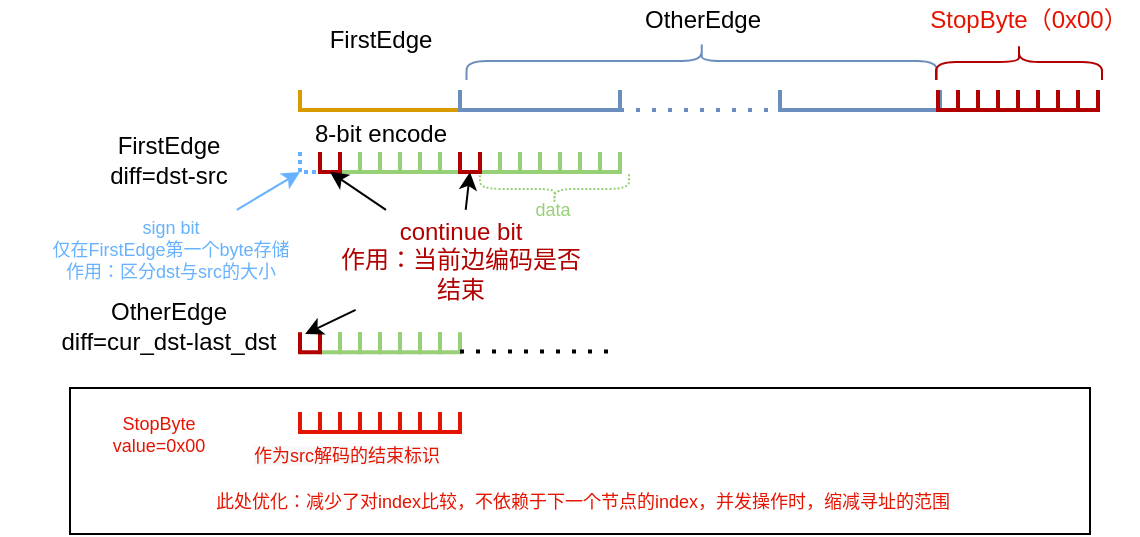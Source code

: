 <mxfile version="17.4.3" type="github">
  <diagram id="HOSfMhz9Iyudh1tDM0qU" name="Page-1">
    <mxGraphModel dx="712" dy="398" grid="1" gridSize="10" guides="1" tooltips="1" connect="1" arrows="1" fold="1" page="1" pageScale="1" pageWidth="827" pageHeight="1169" math="0" shadow="0">
      <root>
        <mxCell id="0" />
        <mxCell id="1" parent="0" />
        <mxCell id="g54L0pqRCQCfRFXYQp3v-1" value="" style="strokeWidth=2;html=1;shape=mxgraph.flowchart.annotation_1;align=left;pointerEvents=1;rotation=-90;fillColor=#ffe6cc;strokeColor=#d79b00;" vertex="1" parent="1">
          <mxGeometry x="196" y="304" width="10" height="80" as="geometry" />
        </mxCell>
        <mxCell id="g54L0pqRCQCfRFXYQp3v-5" value="&lt;span style=&quot;text-align: left ; background-color: rgb(255 , 255 , 255)&quot;&gt;FirstEdge&lt;/span&gt;" style="text;html=1;align=center;verticalAlign=middle;resizable=0;points=[];autosize=1;strokeColor=none;fillColor=none;" vertex="1" parent="1">
          <mxGeometry x="166" y="304" width="70" height="20" as="geometry" />
        </mxCell>
        <mxCell id="g54L0pqRCQCfRFXYQp3v-6" value="" style="strokeWidth=2;html=1;shape=mxgraph.flowchart.annotation_1;align=left;pointerEvents=1;rotation=-90;fillColor=#dae8fc;strokeColor=#6c8ebf;" vertex="1" parent="1">
          <mxGeometry x="276" y="304" width="10" height="80" as="geometry" />
        </mxCell>
        <mxCell id="g54L0pqRCQCfRFXYQp3v-7" value="" style="strokeWidth=2;html=1;shape=mxgraph.flowchart.annotation_1;align=left;pointerEvents=1;rotation=-90;fillColor=#dae8fc;strokeColor=#6c8ebf;" vertex="1" parent="1">
          <mxGeometry x="436" y="304" width="10" height="80" as="geometry" />
        </mxCell>
        <mxCell id="g54L0pqRCQCfRFXYQp3v-9" value="" style="endArrow=none;dashed=1;html=1;dashPattern=1 3;strokeWidth=2;rounded=0;exitX=0;exitY=1;exitDx=0;exitDy=0;exitPerimeter=0;entryX=0;entryY=0;entryDx=0;entryDy=0;entryPerimeter=0;fillColor=#dae8fc;strokeColor=#6c8ebf;" edge="1" parent="1" source="g54L0pqRCQCfRFXYQp3v-6" target="g54L0pqRCQCfRFXYQp3v-7">
          <mxGeometry width="50" height="50" relative="1" as="geometry">
            <mxPoint x="316" y="394" as="sourcePoint" />
            <mxPoint x="366" y="344" as="targetPoint" />
          </mxGeometry>
        </mxCell>
        <mxCell id="g54L0pqRCQCfRFXYQp3v-10" value="" style="shape=curlyBracket;whiteSpace=wrap;html=1;rounded=1;flipH=1;rotation=-90;fillColor=#dae8fc;strokeColor=#6c8ebf;" vertex="1" parent="1">
          <mxGeometry x="352.38" y="206.88" width="19" height="235.25" as="geometry" />
        </mxCell>
        <mxCell id="g54L0pqRCQCfRFXYQp3v-11" value="&lt;span style=&quot;text-align: left ; background-color: rgb(255 , 255 , 255)&quot;&gt;OtherEdge&lt;/span&gt;" style="text;html=1;align=center;verticalAlign=middle;resizable=0;points=[];autosize=1;strokeColor=none;fillColor=none;" vertex="1" parent="1">
          <mxGeometry x="326.88" y="294" width="70" height="20" as="geometry" />
        </mxCell>
        <mxCell id="g54L0pqRCQCfRFXYQp3v-13" value="" style="strokeWidth=2;html=1;shape=mxgraph.flowchart.annotation_1;align=left;pointerEvents=1;rotation=-90;fillColor=#fff2cc;strokeColor=#66B2FF;dashed=1;dashPattern=1 1;" vertex="1" parent="1">
          <mxGeometry x="161" y="370" width="10" height="10" as="geometry" />
        </mxCell>
        <mxCell id="g54L0pqRCQCfRFXYQp3v-18" value="" style="strokeWidth=2;html=1;shape=mxgraph.flowchart.annotation_1;align=left;pointerEvents=1;rotation=-90;fillColor=#e3c800;fontColor=#000000;strokeColor=#97D077;" vertex="1" parent="1">
          <mxGeometry x="181" y="370" width="10" height="10" as="geometry" />
        </mxCell>
        <mxCell id="g54L0pqRCQCfRFXYQp3v-19" value="" style="strokeWidth=2;html=1;shape=mxgraph.flowchart.annotation_1;align=left;pointerEvents=1;rotation=-90;fillColor=#e3c800;fontColor=#000000;strokeColor=#97D077;" vertex="1" parent="1">
          <mxGeometry x="191" y="370" width="10" height="10" as="geometry" />
        </mxCell>
        <mxCell id="g54L0pqRCQCfRFXYQp3v-20" value="" style="strokeWidth=2;html=1;shape=mxgraph.flowchart.annotation_1;align=left;pointerEvents=1;rotation=-90;fillColor=#e3c800;fontColor=#000000;strokeColor=#97D077;" vertex="1" parent="1">
          <mxGeometry x="201" y="370" width="10" height="10" as="geometry" />
        </mxCell>
        <mxCell id="g54L0pqRCQCfRFXYQp3v-21" value="" style="strokeWidth=2;html=1;shape=mxgraph.flowchart.annotation_1;align=left;pointerEvents=1;rotation=-90;fillColor=#e3c800;fontColor=#000000;strokeColor=#97D077;" vertex="1" parent="1">
          <mxGeometry x="211" y="370" width="10" height="10" as="geometry" />
        </mxCell>
        <mxCell id="g54L0pqRCQCfRFXYQp3v-22" value="" style="strokeWidth=2;html=1;shape=mxgraph.flowchart.annotation_1;align=left;pointerEvents=1;rotation=-90;fillColor=#e3c800;fontColor=#000000;strokeColor=#97D077;" vertex="1" parent="1">
          <mxGeometry x="221" y="370" width="10" height="10" as="geometry" />
        </mxCell>
        <mxCell id="g54L0pqRCQCfRFXYQp3v-23" value="" style="strokeWidth=2;html=1;shape=mxgraph.flowchart.annotation_1;align=left;pointerEvents=1;rotation=-90;fillColor=#e3c800;fontColor=#000000;strokeColor=#97D077;" vertex="1" parent="1">
          <mxGeometry x="231" y="370" width="10" height="10" as="geometry" />
        </mxCell>
        <mxCell id="g54L0pqRCQCfRFXYQp3v-32" value="" style="strokeWidth=2;html=1;shape=mxgraph.flowchart.annotation_1;align=left;pointerEvents=1;rotation=-90;fillColor=#e51400;fontColor=#ffffff;strokeColor=#B20000;" vertex="1" parent="1">
          <mxGeometry x="480" y="339" width="10" height="10" as="geometry" />
        </mxCell>
        <mxCell id="g54L0pqRCQCfRFXYQp3v-33" value="" style="strokeWidth=2;html=1;shape=mxgraph.flowchart.annotation_1;align=left;pointerEvents=1;rotation=-90;fillColor=#e51400;fontColor=#ffffff;strokeColor=#B20000;" vertex="1" parent="1">
          <mxGeometry x="490" y="339" width="10" height="10" as="geometry" />
        </mxCell>
        <mxCell id="g54L0pqRCQCfRFXYQp3v-34" value="" style="strokeWidth=2;html=1;shape=mxgraph.flowchart.annotation_1;align=left;pointerEvents=1;rotation=-90;fillColor=#e51400;fontColor=#ffffff;strokeColor=#B20000;" vertex="1" parent="1">
          <mxGeometry x="500" y="339" width="10" height="10" as="geometry" />
        </mxCell>
        <mxCell id="g54L0pqRCQCfRFXYQp3v-35" value="" style="strokeWidth=2;html=1;shape=mxgraph.flowchart.annotation_1;align=left;pointerEvents=1;rotation=-90;fillColor=#E51400;fontColor=#ffffff;strokeColor=#B20000;" vertex="1" parent="1">
          <mxGeometry x="510" y="339" width="10" height="10" as="geometry" />
        </mxCell>
        <mxCell id="g54L0pqRCQCfRFXYQp3v-36" value="" style="strokeWidth=2;html=1;shape=mxgraph.flowchart.annotation_1;align=left;pointerEvents=1;rotation=-90;fillColor=#e51400;fontColor=#ffffff;strokeColor=#B20000;" vertex="1" parent="1">
          <mxGeometry x="520" y="339" width="10" height="10" as="geometry" />
        </mxCell>
        <mxCell id="g54L0pqRCQCfRFXYQp3v-37" value="" style="strokeWidth=2;html=1;shape=mxgraph.flowchart.annotation_1;align=left;pointerEvents=1;rotation=-90;fillColor=#e51400;fontColor=#ffffff;strokeColor=#B20000;" vertex="1" parent="1">
          <mxGeometry x="530" y="339" width="10" height="10" as="geometry" />
        </mxCell>
        <mxCell id="g54L0pqRCQCfRFXYQp3v-38" value="" style="strokeWidth=2;html=1;shape=mxgraph.flowchart.annotation_1;align=left;pointerEvents=1;rotation=-90;fillColor=#e51400;fontColor=#ffffff;strokeColor=#B20000;" vertex="1" parent="1">
          <mxGeometry x="540" y="339" width="10" height="10" as="geometry" />
        </mxCell>
        <mxCell id="g54L0pqRCQCfRFXYQp3v-39" value="" style="strokeWidth=2;html=1;shape=mxgraph.flowchart.annotation_1;align=left;pointerEvents=1;rotation=-90;fillColor=#e51400;fontColor=#ffffff;strokeColor=#B20000;" vertex="1" parent="1">
          <mxGeometry x="550" y="339" width="10" height="10" as="geometry" />
        </mxCell>
        <mxCell id="g54L0pqRCQCfRFXYQp3v-40" value="StopByte（0x00）" style="text;html=1;align=center;verticalAlign=middle;resizable=0;points=[];autosize=1;strokeColor=none;fillColor=none;fontColor=#E51400;" vertex="1" parent="1">
          <mxGeometry x="470" y="294" width="110" height="20" as="geometry" />
        </mxCell>
        <mxCell id="g54L0pqRCQCfRFXYQp3v-41" value="" style="shape=curlyBracket;whiteSpace=wrap;html=1;rounded=1;rotation=90;fillColor=#E51400;fontColor=#ffffff;strokeColor=#B20000;" vertex="1" parent="1">
          <mxGeometry x="511.5" y="283.5" width="18" height="83" as="geometry" />
        </mxCell>
        <mxCell id="g54L0pqRCQCfRFXYQp3v-42" value="&lt;span style=&quot;text-align: left ; background-color: rgb(255 , 255 , 255)&quot;&gt;FirstEdge&lt;br&gt;diff=dst-src&lt;br&gt;&lt;/span&gt;" style="text;html=1;align=center;verticalAlign=middle;resizable=0;points=[];autosize=1;strokeColor=none;fillColor=none;" vertex="1" parent="1">
          <mxGeometry x="60" y="359" width="70" height="30" as="geometry" />
        </mxCell>
        <mxCell id="g54L0pqRCQCfRFXYQp3v-43" value="&lt;span style=&quot;text-align: left ; background-color: rgb(255 , 255 , 255)&quot;&gt;OtherEdge&lt;br&gt;diff=cur_dst-last_dst&lt;br&gt;&lt;/span&gt;" style="text;html=1;align=center;verticalAlign=middle;resizable=0;points=[];autosize=1;strokeColor=none;fillColor=none;" vertex="1" parent="1">
          <mxGeometry x="35" y="442.13" width="120" height="30" as="geometry" />
        </mxCell>
        <mxCell id="g54L0pqRCQCfRFXYQp3v-45" value="" style="strokeWidth=2;html=1;shape=mxgraph.flowchart.annotation_1;align=left;pointerEvents=1;rotation=-90;fillColor=#e3c800;fontColor=#000000;strokeColor=#97D077;" vertex="1" parent="1">
          <mxGeometry x="251" y="370" width="10" height="10" as="geometry" />
        </mxCell>
        <mxCell id="g54L0pqRCQCfRFXYQp3v-46" value="" style="strokeWidth=2;html=1;shape=mxgraph.flowchart.annotation_1;align=left;pointerEvents=1;rotation=-90;fillColor=#e3c800;fontColor=#000000;strokeColor=#97D077;" vertex="1" parent="1">
          <mxGeometry x="261" y="370" width="10" height="10" as="geometry" />
        </mxCell>
        <mxCell id="g54L0pqRCQCfRFXYQp3v-47" value="" style="strokeWidth=2;html=1;shape=mxgraph.flowchart.annotation_1;align=left;pointerEvents=1;rotation=-90;fillColor=#e3c800;fontColor=#000000;strokeColor=#97D077;" vertex="1" parent="1">
          <mxGeometry x="271" y="370" width="10" height="10" as="geometry" />
        </mxCell>
        <mxCell id="g54L0pqRCQCfRFXYQp3v-48" value="" style="strokeWidth=2;html=1;shape=mxgraph.flowchart.annotation_1;align=left;pointerEvents=1;rotation=-90;fillColor=#e3c800;fontColor=#000000;strokeColor=#97D077;" vertex="1" parent="1">
          <mxGeometry x="281" y="370" width="10" height="10" as="geometry" />
        </mxCell>
        <mxCell id="g54L0pqRCQCfRFXYQp3v-49" value="" style="strokeWidth=2;html=1;shape=mxgraph.flowchart.annotation_1;align=left;pointerEvents=1;rotation=-90;fillColor=#e3c800;fontColor=#000000;strokeColor=#97D077;" vertex="1" parent="1">
          <mxGeometry x="291" y="370" width="10" height="10" as="geometry" />
        </mxCell>
        <mxCell id="g54L0pqRCQCfRFXYQp3v-50" value="" style="strokeWidth=2;html=1;shape=mxgraph.flowchart.annotation_1;align=left;pointerEvents=1;rotation=-90;fillColor=#e3c800;fontColor=#000000;strokeColor=#97D077;" vertex="1" parent="1">
          <mxGeometry x="301" y="370" width="10" height="10" as="geometry" />
        </mxCell>
        <mxCell id="g54L0pqRCQCfRFXYQp3v-51" value="" style="strokeWidth=2;html=1;shape=mxgraph.flowchart.annotation_1;align=left;pointerEvents=1;rotation=-90;fillColor=#e3c800;fontColor=#000000;strokeColor=#97D077;" vertex="1" parent="1">
          <mxGeometry x="311" y="370" width="10" height="10" as="geometry" />
        </mxCell>
        <mxCell id="g54L0pqRCQCfRFXYQp3v-17" value="" style="strokeWidth=2;html=1;shape=mxgraph.flowchart.annotation_1;align=left;pointerEvents=1;rotation=-90;fillColor=#e51400;fontColor=#ffffff;strokeColor=#B20000;" vertex="1" parent="1">
          <mxGeometry x="171" y="370" width="10" height="10" as="geometry" />
        </mxCell>
        <mxCell id="g54L0pqRCQCfRFXYQp3v-44" value="" style="strokeWidth=2;html=1;shape=mxgraph.flowchart.annotation_1;align=left;pointerEvents=1;rotation=-90;fillColor=#E51400;fontColor=#000000;strokeColor=#B20000;" vertex="1" parent="1">
          <mxGeometry x="241" y="370" width="10" height="10" as="geometry" />
        </mxCell>
        <mxCell id="g54L0pqRCQCfRFXYQp3v-53" value="&lt;p class=&quot;p1&quot; style=&quot;margin: 0px ; font-stretch: normal ; line-height: normal ; color: rgb(0 , 0 , 0)&quot;&gt;8-bit encode&lt;/p&gt;" style="text;html=1;align=center;verticalAlign=middle;resizable=0;points=[];autosize=1;strokeColor=none;fillColor=none;fontColor=#FFFF33;" vertex="1" parent="1">
          <mxGeometry x="161" y="350" width="80" height="20" as="geometry" />
        </mxCell>
        <mxCell id="g54L0pqRCQCfRFXYQp3v-54" value="" style="strokeWidth=2;html=1;shape=mxgraph.flowchart.annotation_1;align=left;pointerEvents=1;rotation=-90;fillColor=#e3c800;fontColor=#000000;strokeColor=#97D077;" vertex="1" parent="1">
          <mxGeometry x="171" y="460.13" width="10" height="10" as="geometry" />
        </mxCell>
        <mxCell id="g54L0pqRCQCfRFXYQp3v-55" value="" style="strokeWidth=2;html=1;shape=mxgraph.flowchart.annotation_1;align=left;pointerEvents=1;rotation=-90;fillColor=#e3c800;fontColor=#000000;strokeColor=#97D077;" vertex="1" parent="1">
          <mxGeometry x="181" y="460.13" width="10" height="10" as="geometry" />
        </mxCell>
        <mxCell id="g54L0pqRCQCfRFXYQp3v-56" value="" style="strokeWidth=2;html=1;shape=mxgraph.flowchart.annotation_1;align=left;pointerEvents=1;rotation=-90;fillColor=#e3c800;fontColor=#000000;strokeColor=#97D077;" vertex="1" parent="1">
          <mxGeometry x="191" y="460.13" width="10" height="10" as="geometry" />
        </mxCell>
        <mxCell id="g54L0pqRCQCfRFXYQp3v-57" value="" style="strokeWidth=2;html=1;shape=mxgraph.flowchart.annotation_1;align=left;pointerEvents=1;rotation=-90;fillColor=#e3c800;fontColor=#000000;strokeColor=#97D077;" vertex="1" parent="1">
          <mxGeometry x="201" y="460.13" width="10" height="10" as="geometry" />
        </mxCell>
        <mxCell id="g54L0pqRCQCfRFXYQp3v-58" value="" style="strokeWidth=2;html=1;shape=mxgraph.flowchart.annotation_1;align=left;pointerEvents=1;rotation=-90;fillColor=#e3c800;fontColor=#000000;strokeColor=#97D077;" vertex="1" parent="1">
          <mxGeometry x="211" y="460.13" width="10" height="10" as="geometry" />
        </mxCell>
        <mxCell id="g54L0pqRCQCfRFXYQp3v-59" value="" style="strokeWidth=2;html=1;shape=mxgraph.flowchart.annotation_1;align=left;pointerEvents=1;rotation=-90;fillColor=#e3c800;fontColor=#000000;strokeColor=#97D077;" vertex="1" parent="1">
          <mxGeometry x="221" y="460.13" width="10" height="10" as="geometry" />
        </mxCell>
        <mxCell id="g54L0pqRCQCfRFXYQp3v-60" value="" style="strokeWidth=2;html=1;shape=mxgraph.flowchart.annotation_1;align=left;pointerEvents=1;rotation=-90;fillColor=#e3c800;fontColor=#000000;strokeColor=#97D077;" vertex="1" parent="1">
          <mxGeometry x="231" y="460.13" width="10" height="10" as="geometry" />
        </mxCell>
        <mxCell id="g54L0pqRCQCfRFXYQp3v-61" value="" style="strokeWidth=2;html=1;shape=mxgraph.flowchart.annotation_1;align=left;pointerEvents=1;rotation=-90;fillColor=#E51400;fontColor=#000000;strokeColor=#B20000;" vertex="1" parent="1">
          <mxGeometry x="161" y="460.13" width="10" height="10" as="geometry" />
        </mxCell>
        <mxCell id="g54L0pqRCQCfRFXYQp3v-67" style="rounded=0;orthogonalLoop=1;jettySize=auto;html=1;entryX=0;entryY=0.5;entryDx=0;entryDy=0;entryPerimeter=0;fontSize=9;fontColor=#66B2FF;" edge="1" parent="1" source="g54L0pqRCQCfRFXYQp3v-62" target="g54L0pqRCQCfRFXYQp3v-17">
          <mxGeometry relative="1" as="geometry" />
        </mxCell>
        <mxCell id="g54L0pqRCQCfRFXYQp3v-68" style="edgeStyle=none;rounded=0;orthogonalLoop=1;jettySize=auto;html=1;entryX=0;entryY=0.5;entryDx=0;entryDy=0;entryPerimeter=0;fontSize=9;fontColor=#66B2FF;" edge="1" parent="1" source="g54L0pqRCQCfRFXYQp3v-62" target="g54L0pqRCQCfRFXYQp3v-44">
          <mxGeometry relative="1" as="geometry" />
        </mxCell>
        <mxCell id="g54L0pqRCQCfRFXYQp3v-69" style="edgeStyle=none;rounded=0;orthogonalLoop=1;jettySize=auto;html=1;entryX=0.91;entryY=0.252;entryDx=0;entryDy=0;entryPerimeter=0;fontSize=9;fontColor=#66B2FF;" edge="1" parent="1" source="g54L0pqRCQCfRFXYQp3v-62" target="g54L0pqRCQCfRFXYQp3v-61">
          <mxGeometry relative="1" as="geometry" />
        </mxCell>
        <mxCell id="g54L0pqRCQCfRFXYQp3v-62" value="continue bit&lt;br&gt;作用：当前边编码是否&lt;br&gt;结束" style="text;html=1;align=center;verticalAlign=middle;resizable=0;points=[];autosize=1;strokeColor=none;fillColor=none;fontColor=#B20000;" vertex="1" parent="1">
          <mxGeometry x="171" y="398.91" width="140" height="50" as="geometry" />
        </mxCell>
        <mxCell id="g54L0pqRCQCfRFXYQp3v-86" style="edgeStyle=none;rounded=0;orthogonalLoop=1;jettySize=auto;html=1;entryX=0;entryY=0;entryDx=0;entryDy=0;entryPerimeter=0;fontSize=9;fontColor=#E51400;strokeColor=#66B2FF;" edge="1" parent="1" source="g54L0pqRCQCfRFXYQp3v-66" target="g54L0pqRCQCfRFXYQp3v-13">
          <mxGeometry relative="1" as="geometry" />
        </mxCell>
        <mxCell id="g54L0pqRCQCfRFXYQp3v-66" value="&lt;span style=&quot;font-family: &amp;#34;helvetica&amp;#34; ; text-align: left&quot;&gt;sign bit&lt;br&gt;仅在FirstEdge第一个byte存储&lt;br&gt;作用：区分dst与src的大小&lt;br&gt;&lt;/span&gt;" style="text;html=1;align=center;verticalAlign=middle;resizable=0;points=[];autosize=1;strokeColor=none;fillColor=none;fontSize=9;fontColor=#66B2FF;" vertex="1" parent="1">
          <mxGeometry x="11" y="398.91" width="170" height="40" as="geometry" />
        </mxCell>
        <mxCell id="g54L0pqRCQCfRFXYQp3v-70" value="" style="shape=curlyBracket;whiteSpace=wrap;html=1;rounded=1;flipH=1;dashed=1;dashPattern=1 1;fontSize=9;fontColor=#66B2FF;strokeColor=#97D077;fillColor=#E51400;rotation=90;" vertex="1" parent="1">
          <mxGeometry x="280.93" y="351.19" width="14.65" height="74.52" as="geometry" />
        </mxCell>
        <mxCell id="g54L0pqRCQCfRFXYQp3v-71" value="data" style="text;html=1;align=center;verticalAlign=middle;resizable=0;points=[];autosize=1;strokeColor=none;fillColor=none;fontSize=9;fontColor=#97D077;" vertex="1" parent="1">
          <mxGeometry x="267.06" y="389" width="40" height="20" as="geometry" />
        </mxCell>
        <mxCell id="g54L0pqRCQCfRFXYQp3v-72" value="StopByte&lt;br&gt;value=0x00" style="text;html=1;align=center;verticalAlign=middle;resizable=0;points=[];autosize=1;strokeColor=none;fillColor=none;fontSize=9;fontColor=#E51400;" vertex="1" parent="1">
          <mxGeometry x="50" y="496" width="80" height="30" as="geometry" />
        </mxCell>
        <mxCell id="g54L0pqRCQCfRFXYQp3v-73" value="" style="endArrow=none;dashed=1;html=1;dashPattern=1 3;strokeWidth=2;rounded=0;exitX=0;exitY=1;exitDx=0;exitDy=0;exitPerimeter=0;entryX=0;entryY=0;entryDx=0;entryDy=0;entryPerimeter=0;fillColor=#dae8fc;strokeColor=#000000;fontColor=#000000;" edge="1" parent="1">
          <mxGeometry width="50" height="50" relative="1" as="geometry">
            <mxPoint x="241" y="469.79" as="sourcePoint" />
            <mxPoint x="321" y="469.79" as="targetPoint" />
          </mxGeometry>
        </mxCell>
        <mxCell id="g54L0pqRCQCfRFXYQp3v-74" value="" style="strokeWidth=2;html=1;shape=mxgraph.flowchart.annotation_1;align=left;pointerEvents=1;rotation=-90;fillColor=#e3c800;fontColor=#000000;strokeColor=#E51400;" vertex="1" parent="1">
          <mxGeometry x="171" y="500" width="10" height="10" as="geometry" />
        </mxCell>
        <mxCell id="g54L0pqRCQCfRFXYQp3v-75" value="" style="strokeWidth=2;html=1;shape=mxgraph.flowchart.annotation_1;align=left;pointerEvents=1;rotation=-90;fillColor=#e3c800;fontColor=#000000;strokeColor=#E51400;" vertex="1" parent="1">
          <mxGeometry x="181" y="500" width="10" height="10" as="geometry" />
        </mxCell>
        <mxCell id="g54L0pqRCQCfRFXYQp3v-76" value="" style="strokeWidth=2;html=1;shape=mxgraph.flowchart.annotation_1;align=left;pointerEvents=1;rotation=-90;fillColor=#e3c800;fontColor=#000000;strokeColor=#E51400;" vertex="1" parent="1">
          <mxGeometry x="191" y="500" width="10" height="10" as="geometry" />
        </mxCell>
        <mxCell id="g54L0pqRCQCfRFXYQp3v-77" value="" style="strokeWidth=2;html=1;shape=mxgraph.flowchart.annotation_1;align=left;pointerEvents=1;rotation=-90;fillColor=#e3c800;fontColor=#000000;strokeColor=#E51400;" vertex="1" parent="1">
          <mxGeometry x="201" y="500" width="10" height="10" as="geometry" />
        </mxCell>
        <mxCell id="g54L0pqRCQCfRFXYQp3v-78" value="" style="strokeWidth=2;html=1;shape=mxgraph.flowchart.annotation_1;align=left;pointerEvents=1;rotation=-90;fillColor=#e3c800;fontColor=#000000;strokeColor=#E51400;" vertex="1" parent="1">
          <mxGeometry x="211" y="500" width="10" height="10" as="geometry" />
        </mxCell>
        <mxCell id="g54L0pqRCQCfRFXYQp3v-79" value="" style="strokeWidth=2;html=1;shape=mxgraph.flowchart.annotation_1;align=left;pointerEvents=1;rotation=-90;fillColor=#e3c800;fontColor=#000000;strokeColor=#E51400;" vertex="1" parent="1">
          <mxGeometry x="221" y="500" width="10" height="10" as="geometry" />
        </mxCell>
        <mxCell id="g54L0pqRCQCfRFXYQp3v-80" value="" style="strokeWidth=2;html=1;shape=mxgraph.flowchart.annotation_1;align=left;pointerEvents=1;rotation=-90;fillColor=#e3c800;fontColor=#000000;strokeColor=#E51400;" vertex="1" parent="1">
          <mxGeometry x="231" y="500" width="10" height="10" as="geometry" />
        </mxCell>
        <mxCell id="g54L0pqRCQCfRFXYQp3v-81" value="" style="strokeWidth=2;html=1;shape=mxgraph.flowchart.annotation_1;align=left;pointerEvents=1;rotation=-90;fillColor=#E51400;fontColor=#000000;strokeColor=#E51400;" vertex="1" parent="1">
          <mxGeometry x="161" y="500" width="10" height="10" as="geometry" />
        </mxCell>
        <mxCell id="g54L0pqRCQCfRFXYQp3v-82" value="&lt;meta charset=&quot;utf-8&quot;&gt;&lt;span style=&quot;color: rgb(229, 20, 0); font-family: helvetica; font-size: 9px; font-style: normal; font-weight: 400; letter-spacing: normal; text-align: center; text-indent: 0px; text-transform: none; word-spacing: 0px; background-color: rgb(248, 249, 250); display: inline; float: none;&quot;&gt;作为src解码的结束标识&lt;/span&gt;" style="text;whiteSpace=wrap;html=1;fontSize=9;fontColor=#E51400;" vertex="1" parent="1">
          <mxGeometry x="136" y="510" width="150" height="30" as="geometry" />
        </mxCell>
        <mxCell id="g54L0pqRCQCfRFXYQp3v-84" value="" style="rounded=0;whiteSpace=wrap;html=1;fontSize=9;fontColor=#E51400;strokeColor=#000000;fillColor=none;gradientColor=#ffffff;" vertex="1" parent="1">
          <mxGeometry x="46" y="488" width="510" height="73" as="geometry" />
        </mxCell>
        <mxCell id="g54L0pqRCQCfRFXYQp3v-85" value="此处优化：减少了对index比较，不依赖于下一个节点的index，并发操作时，缩减寻址的范围" style="text;html=1;strokeColor=none;fillColor=none;align=center;verticalAlign=middle;whiteSpace=wrap;rounded=0;fontSize=9;fontColor=#E51400;" vertex="1" parent="1">
          <mxGeometry x="35" y="530" width="535" height="30" as="geometry" />
        </mxCell>
      </root>
    </mxGraphModel>
  </diagram>
</mxfile>
